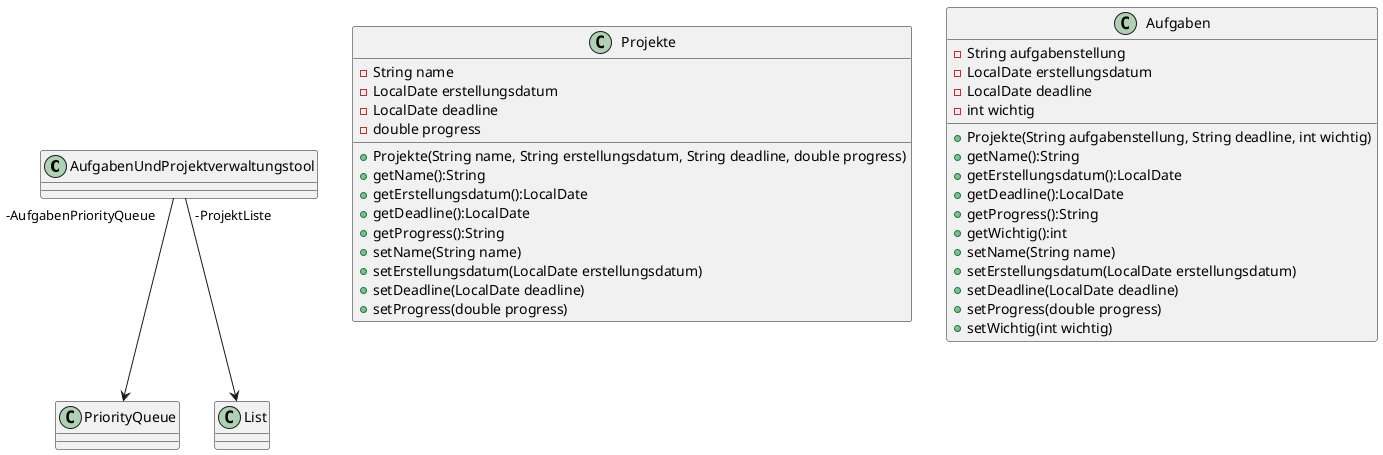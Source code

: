 @startuml
'https://plantuml.com/class-diagram

class AufgabenUndProjektverwaltungstool
class Projekte
class Aufgaben

class AufgabenUndProjektverwaltungstool{

}

class Projekte{
    -String name
    -LocalDate erstellungsdatum
    -LocalDate deadline
    -double progress

    +Projekte(String name, String erstellungsdatum, String deadline, double progress)
    +getName():String
    +getErstellungsdatum():LocalDate
    +getDeadline():LocalDate
    +getProgress():String
    +setName(String name)
    +setErstellungsdatum(LocalDate erstellungsdatum)
    +setDeadline(LocalDate deadline)
    +setProgress(double progress)

}

class Aufgaben{
    -String aufgabenstellung
    -LocalDate erstellungsdatum
    -LocalDate deadline
    -int wichtig

    +Projekte(String aufgabenstellung, String deadline, int wichtig)
    +getName():String
    +getErstellungsdatum():LocalDate
    +getDeadline():LocalDate
    +getProgress():String
    +getWichtig():int
    +setName(String name)
    +setErstellungsdatum(LocalDate erstellungsdatum)
    +setDeadline(LocalDate deadline)
    +setProgress(double progress)
    +setWichtig(int wichtig)
}


AufgabenUndProjektverwaltungstool "-AufgabenPriorityQueue" --> PriorityQueue
AufgabenUndProjektverwaltungstool "-ProjektListe" --> List
@enduml